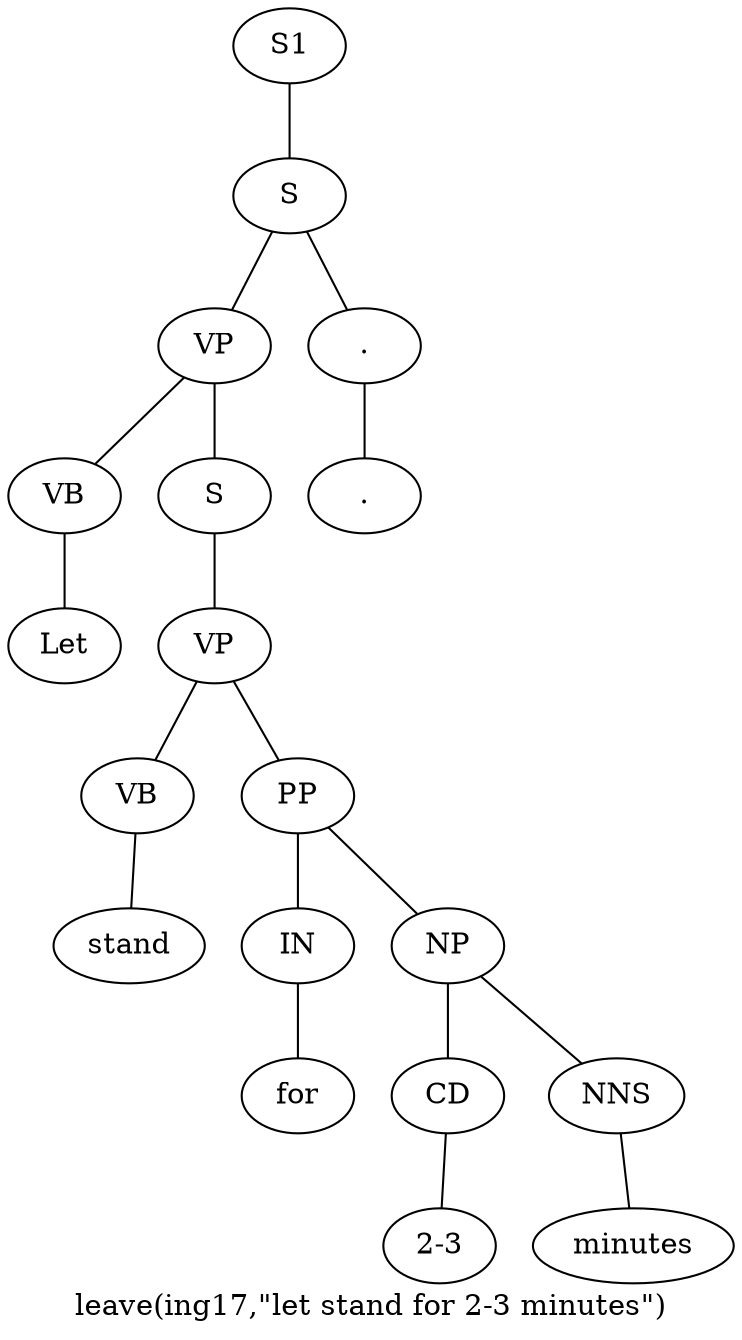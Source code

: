 graph SyntaxGraph {
	label = "leave(ing17,\"let stand for 2-3 minutes\")";
	Node0 [label="S1"];
	Node1 [label="S"];
	Node2 [label="VP"];
	Node3 [label="VB"];
	Node4 [label="Let"];
	Node5 [label="S"];
	Node6 [label="VP"];
	Node7 [label="VB"];
	Node8 [label="stand"];
	Node9 [label="PP"];
	Node10 [label="IN"];
	Node11 [label="for"];
	Node12 [label="NP"];
	Node13 [label="CD"];
	Node14 [label="2-3"];
	Node15 [label="NNS"];
	Node16 [label="minutes"];
	Node17 [label="."];
	Node18 [label="."];

	Node0 -- Node1;
	Node1 -- Node2;
	Node1 -- Node17;
	Node2 -- Node3;
	Node2 -- Node5;
	Node3 -- Node4;
	Node5 -- Node6;
	Node6 -- Node7;
	Node6 -- Node9;
	Node7 -- Node8;
	Node9 -- Node10;
	Node9 -- Node12;
	Node10 -- Node11;
	Node12 -- Node13;
	Node12 -- Node15;
	Node13 -- Node14;
	Node15 -- Node16;
	Node17 -- Node18;
}